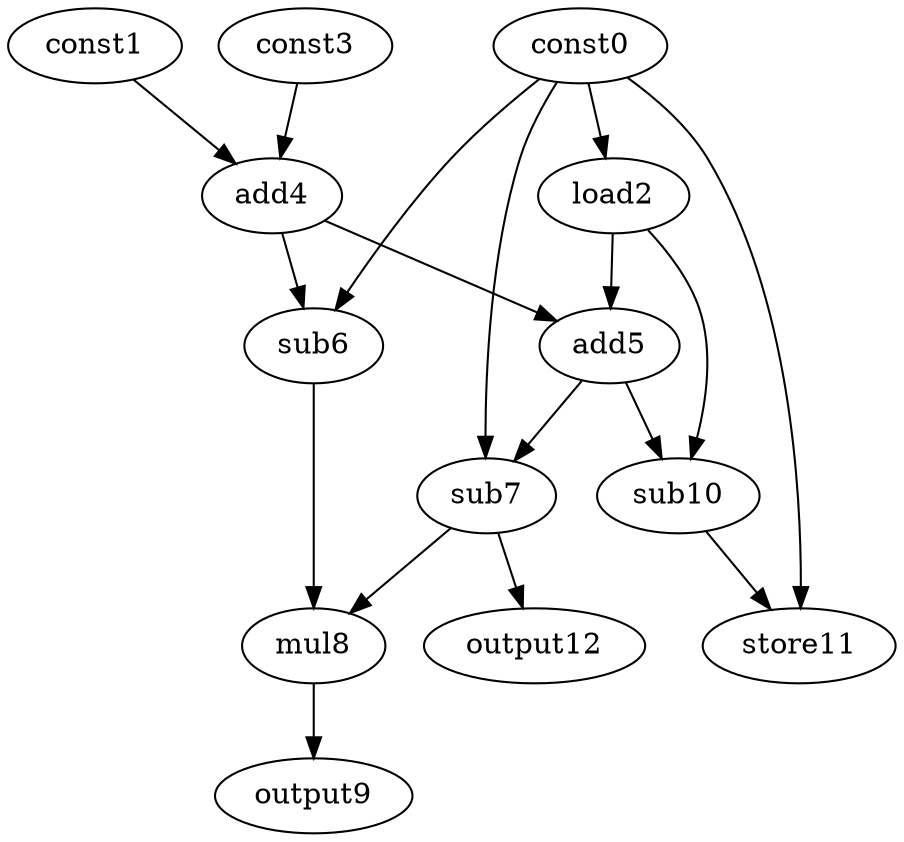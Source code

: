 digraph G { 
const0[opcode=const]; 
const1[opcode=const]; 
load2[opcode=load]; 
const3[opcode=const]; 
add4[opcode=add]; 
add5[opcode=add]; 
sub6[opcode=sub]; 
sub7[opcode=sub]; 
mul8[opcode=mul]; 
output9[opcode=output]; 
sub10[opcode=sub]; 
store11[opcode=store]; 
output12[opcode=output]; 
const0->load2[operand=0];
const1->add4[operand=0];
const3->add4[operand=1];
load2->add5[operand=0];
add4->add5[operand=1];
const0->sub6[operand=0];
add4->sub6[operand=1];
const0->sub7[operand=0];
add5->sub7[operand=1];
load2->sub10[operand=0];
add5->sub10[operand=1];
sub7->mul8[operand=0];
sub6->mul8[operand=1];
const0->store11[operand=0];
sub10->store11[operand=1];
sub7->output12[operand=0];
mul8->output9[operand=0];
}
